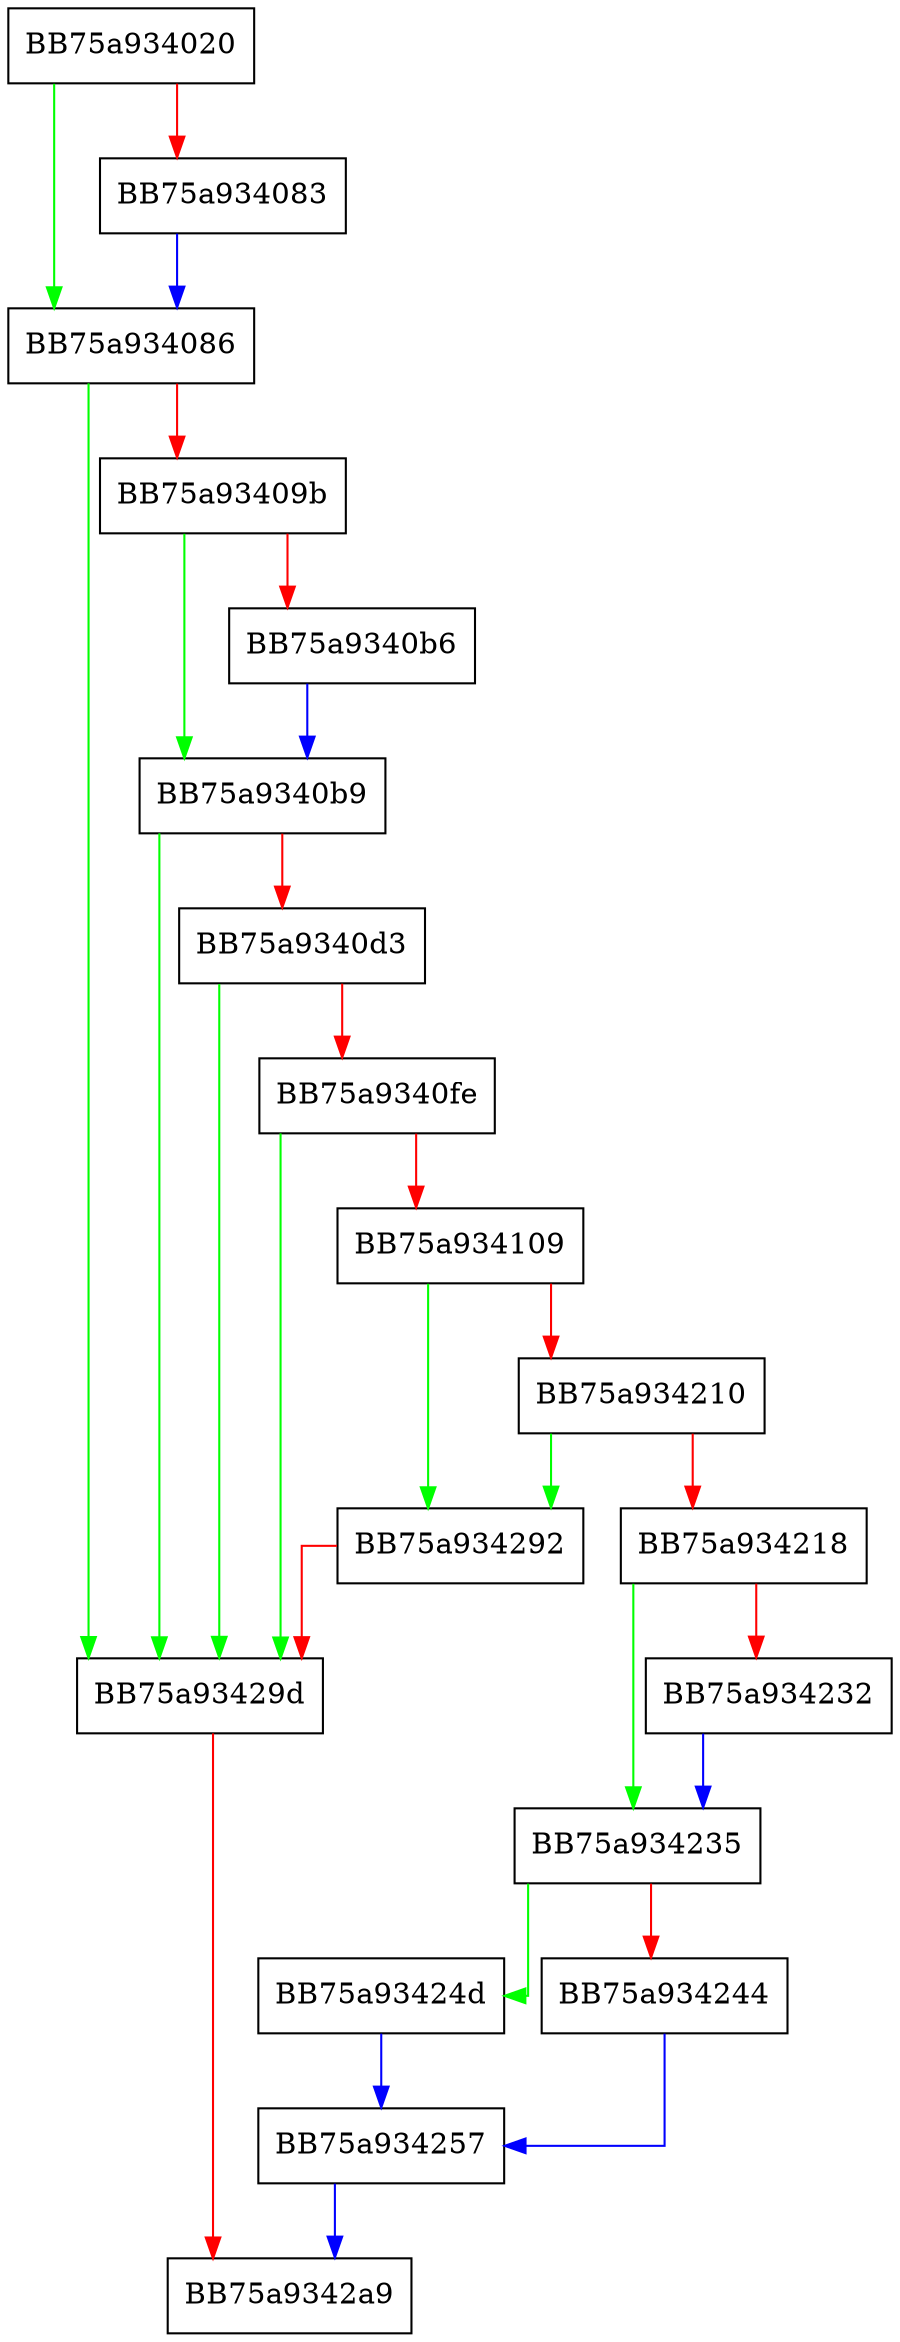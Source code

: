 digraph get_original_filename {
  node [shape="box"];
  graph [splines=ortho];
  BB75a934020 -> BB75a934086 [color="green"];
  BB75a934020 -> BB75a934083 [color="red"];
  BB75a934083 -> BB75a934086 [color="blue"];
  BB75a934086 -> BB75a93429d [color="green"];
  BB75a934086 -> BB75a93409b [color="red"];
  BB75a93409b -> BB75a9340b9 [color="green"];
  BB75a93409b -> BB75a9340b6 [color="red"];
  BB75a9340b6 -> BB75a9340b9 [color="blue"];
  BB75a9340b9 -> BB75a93429d [color="green"];
  BB75a9340b9 -> BB75a9340d3 [color="red"];
  BB75a9340d3 -> BB75a93429d [color="green"];
  BB75a9340d3 -> BB75a9340fe [color="red"];
  BB75a9340fe -> BB75a93429d [color="green"];
  BB75a9340fe -> BB75a934109 [color="red"];
  BB75a934109 -> BB75a934292 [color="green"];
  BB75a934109 -> BB75a934210 [color="red"];
  BB75a934210 -> BB75a934292 [color="green"];
  BB75a934210 -> BB75a934218 [color="red"];
  BB75a934218 -> BB75a934235 [color="green"];
  BB75a934218 -> BB75a934232 [color="red"];
  BB75a934232 -> BB75a934235 [color="blue"];
  BB75a934235 -> BB75a93424d [color="green"];
  BB75a934235 -> BB75a934244 [color="red"];
  BB75a934244 -> BB75a934257 [color="blue"];
  BB75a93424d -> BB75a934257 [color="blue"];
  BB75a934257 -> BB75a9342a9 [color="blue"];
  BB75a934292 -> BB75a93429d [color="red"];
  BB75a93429d -> BB75a9342a9 [color="red"];
}